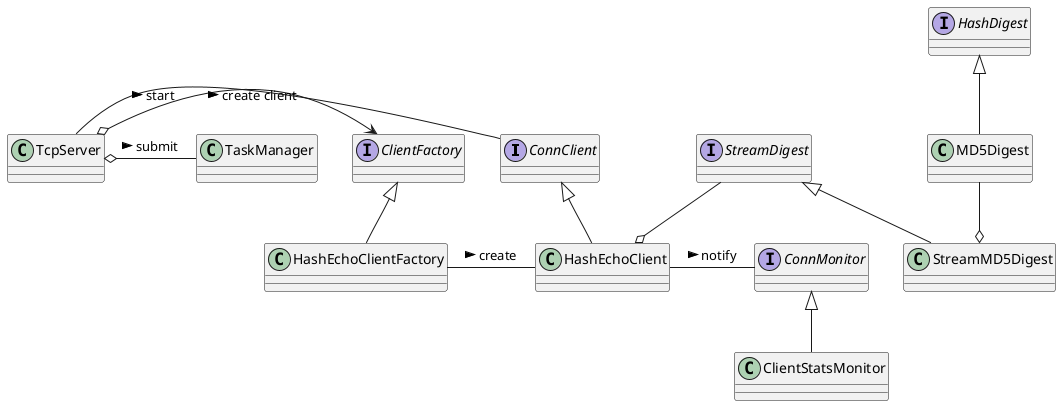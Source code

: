 @startuml
'https://plantuml.com/class-diagram

interface ConnClient
interface ClientFactory
interface ConnMonitor
interface HashDigest
interface StreamDigest


class HashEchoClient
class MD5Digest
class ClientStatsMonitor
class HashEchoClientFactory
class TcpServer
class TaskManager

ConnClient <|--HashEchoClient
HashDigest <|-- MD5Digest
StreamDigest <|-- StreamMD5Digest
ConnMonitor <|-- ClientStatsMonitor
ClientFactory <|-- HashEchoClientFactory

TcpServer o-> ClientFactory : > create client
TcpServer - ConnClient : > start
TcpServer o- TaskManager : > submit

MD5Digest --o StreamMD5Digest
StreamDigest --o HashEchoClient
HashEchoClientFactory - HashEchoClient : > create
HashEchoClient - ConnMonitor : > notify

@enduml